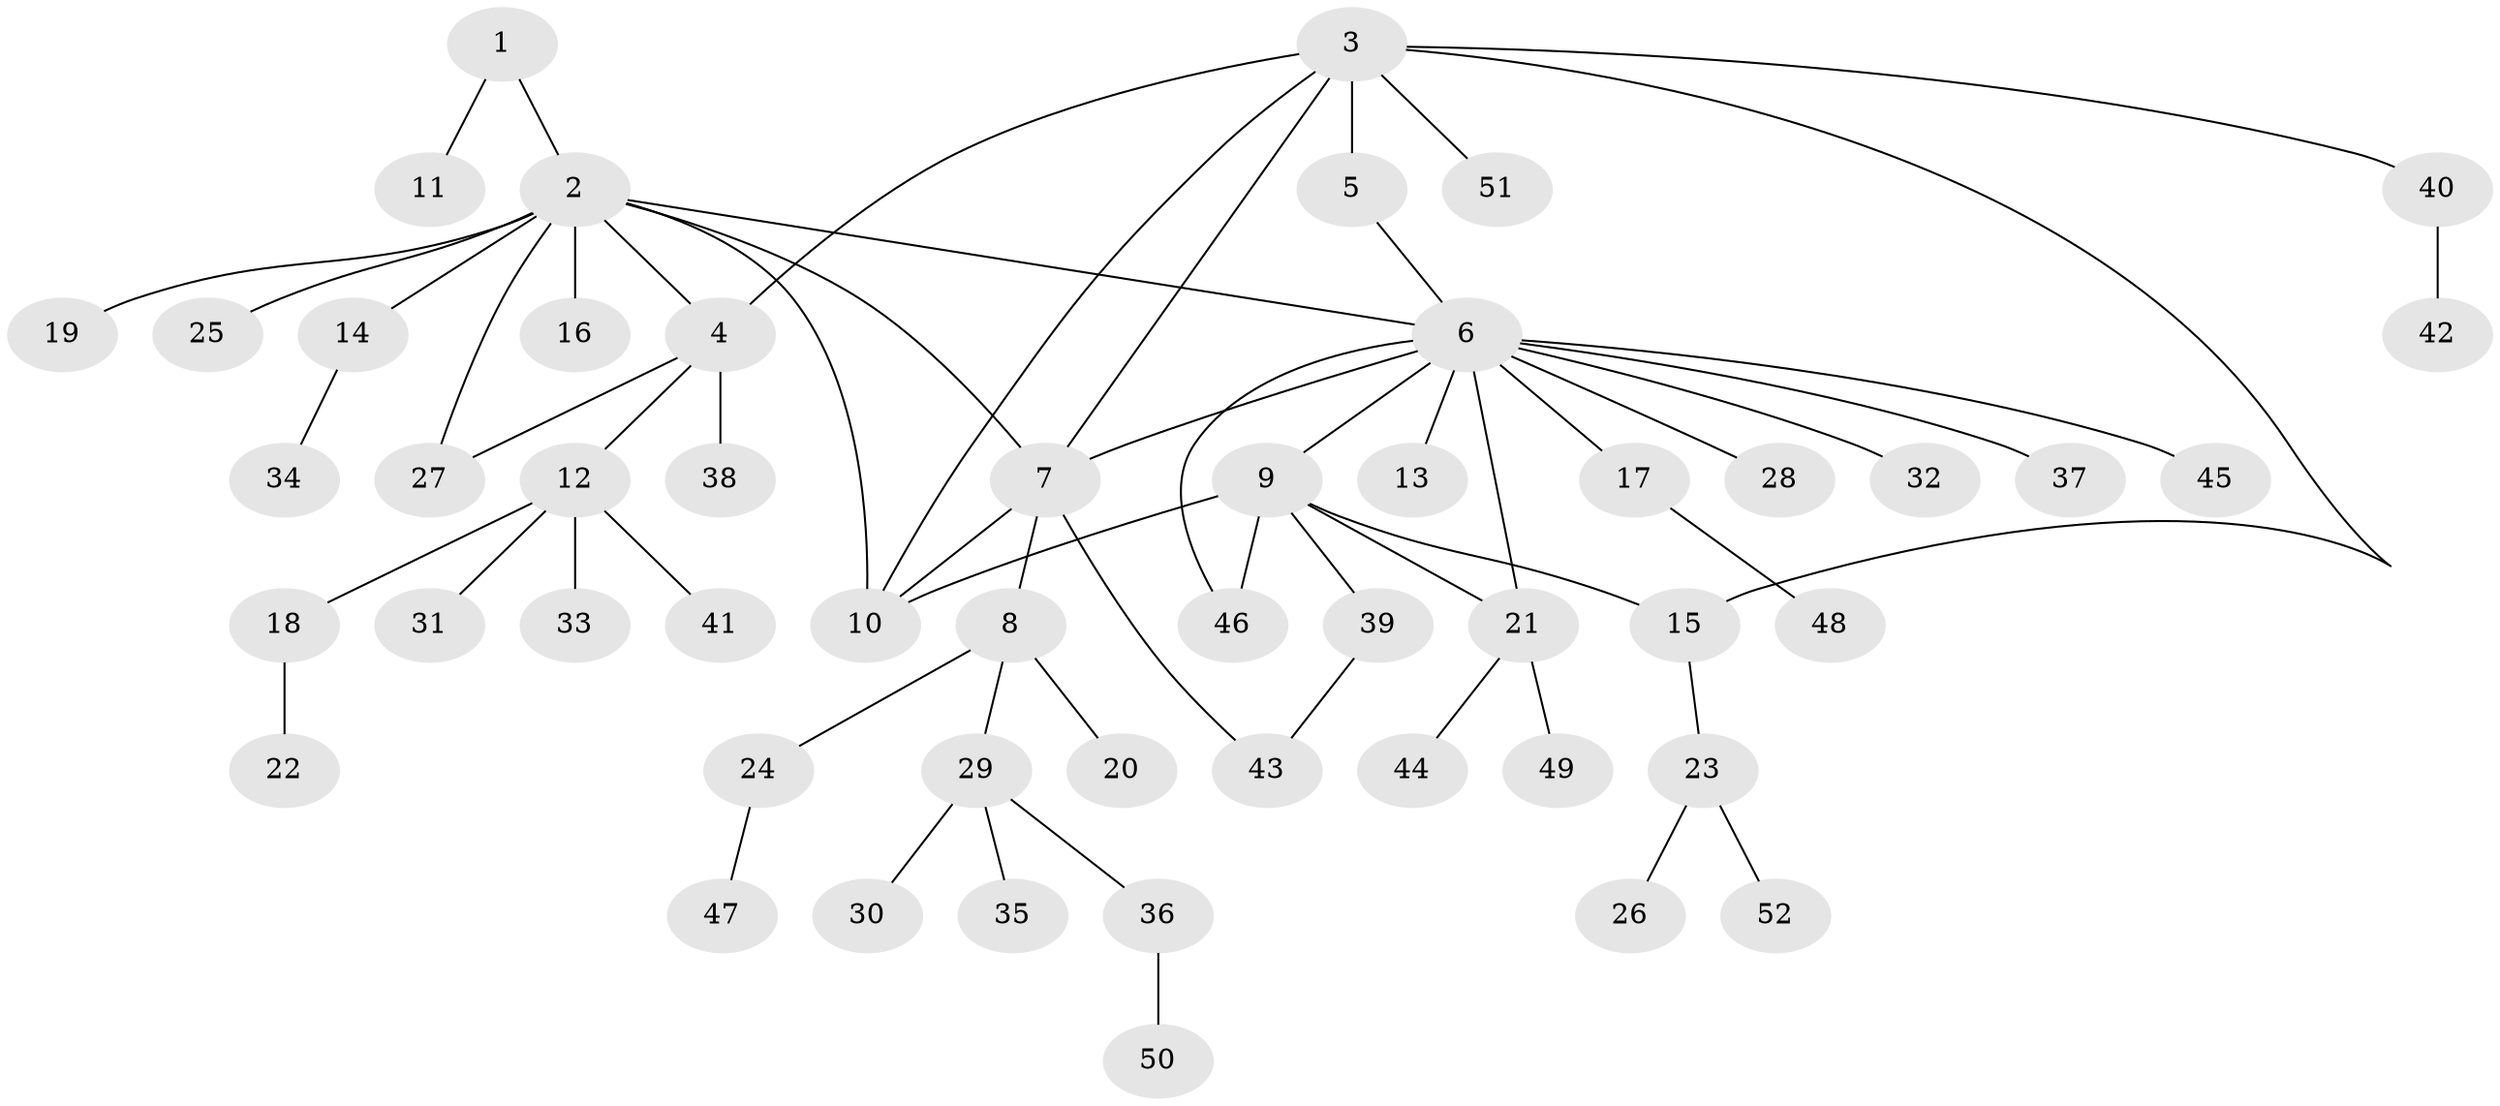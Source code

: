 // coarse degree distribution, {2: 0.13513513513513514, 9: 0.02702702702702703, 10: 0.02702702702702703, 4: 0.05405405405405406, 11: 0.02702702702702703, 6: 0.02702702702702703, 7: 0.02702702702702703, 1: 0.6216216216216216, 3: 0.05405405405405406}
// Generated by graph-tools (version 1.1) at 2025/24/03/03/25 07:24:17]
// undirected, 52 vertices, 62 edges
graph export_dot {
graph [start="1"]
  node [color=gray90,style=filled];
  1;
  2;
  3;
  4;
  5;
  6;
  7;
  8;
  9;
  10;
  11;
  12;
  13;
  14;
  15;
  16;
  17;
  18;
  19;
  20;
  21;
  22;
  23;
  24;
  25;
  26;
  27;
  28;
  29;
  30;
  31;
  32;
  33;
  34;
  35;
  36;
  37;
  38;
  39;
  40;
  41;
  42;
  43;
  44;
  45;
  46;
  47;
  48;
  49;
  50;
  51;
  52;
  1 -- 2;
  1 -- 11;
  2 -- 4;
  2 -- 6;
  2 -- 7;
  2 -- 10;
  2 -- 14;
  2 -- 16;
  2 -- 19;
  2 -- 25;
  2 -- 27;
  3 -- 4;
  3 -- 5;
  3 -- 7;
  3 -- 10;
  3 -- 15;
  3 -- 40;
  3 -- 51;
  4 -- 12;
  4 -- 27;
  4 -- 38;
  5 -- 6;
  6 -- 7;
  6 -- 9;
  6 -- 13;
  6 -- 17;
  6 -- 21;
  6 -- 28;
  6 -- 32;
  6 -- 37;
  6 -- 45;
  6 -- 46;
  7 -- 8;
  7 -- 10;
  7 -- 43;
  8 -- 20;
  8 -- 24;
  8 -- 29;
  9 -- 10;
  9 -- 15;
  9 -- 21;
  9 -- 39;
  9 -- 46;
  12 -- 18;
  12 -- 31;
  12 -- 33;
  12 -- 41;
  14 -- 34;
  15 -- 23;
  17 -- 48;
  18 -- 22;
  21 -- 44;
  21 -- 49;
  23 -- 26;
  23 -- 52;
  24 -- 47;
  29 -- 30;
  29 -- 35;
  29 -- 36;
  36 -- 50;
  39 -- 43;
  40 -- 42;
}
